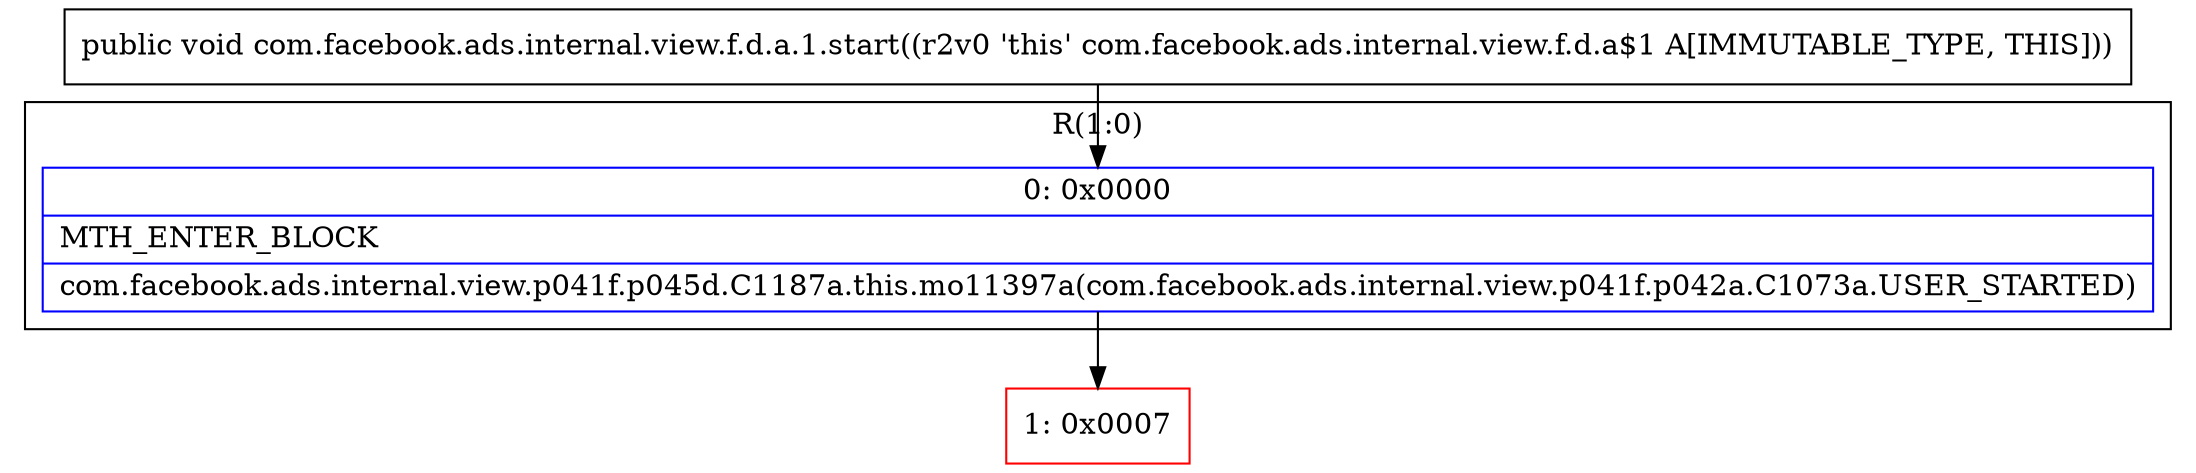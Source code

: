 digraph "CFG forcom.facebook.ads.internal.view.f.d.a.1.start()V" {
subgraph cluster_Region_85232474 {
label = "R(1:0)";
node [shape=record,color=blue];
Node_0 [shape=record,label="{0\:\ 0x0000|MTH_ENTER_BLOCK\l|com.facebook.ads.internal.view.p041f.p045d.C1187a.this.mo11397a(com.facebook.ads.internal.view.p041f.p042a.C1073a.USER_STARTED)\l}"];
}
Node_1 [shape=record,color=red,label="{1\:\ 0x0007}"];
MethodNode[shape=record,label="{public void com.facebook.ads.internal.view.f.d.a.1.start((r2v0 'this' com.facebook.ads.internal.view.f.d.a$1 A[IMMUTABLE_TYPE, THIS])) }"];
MethodNode -> Node_0;
Node_0 -> Node_1;
}

